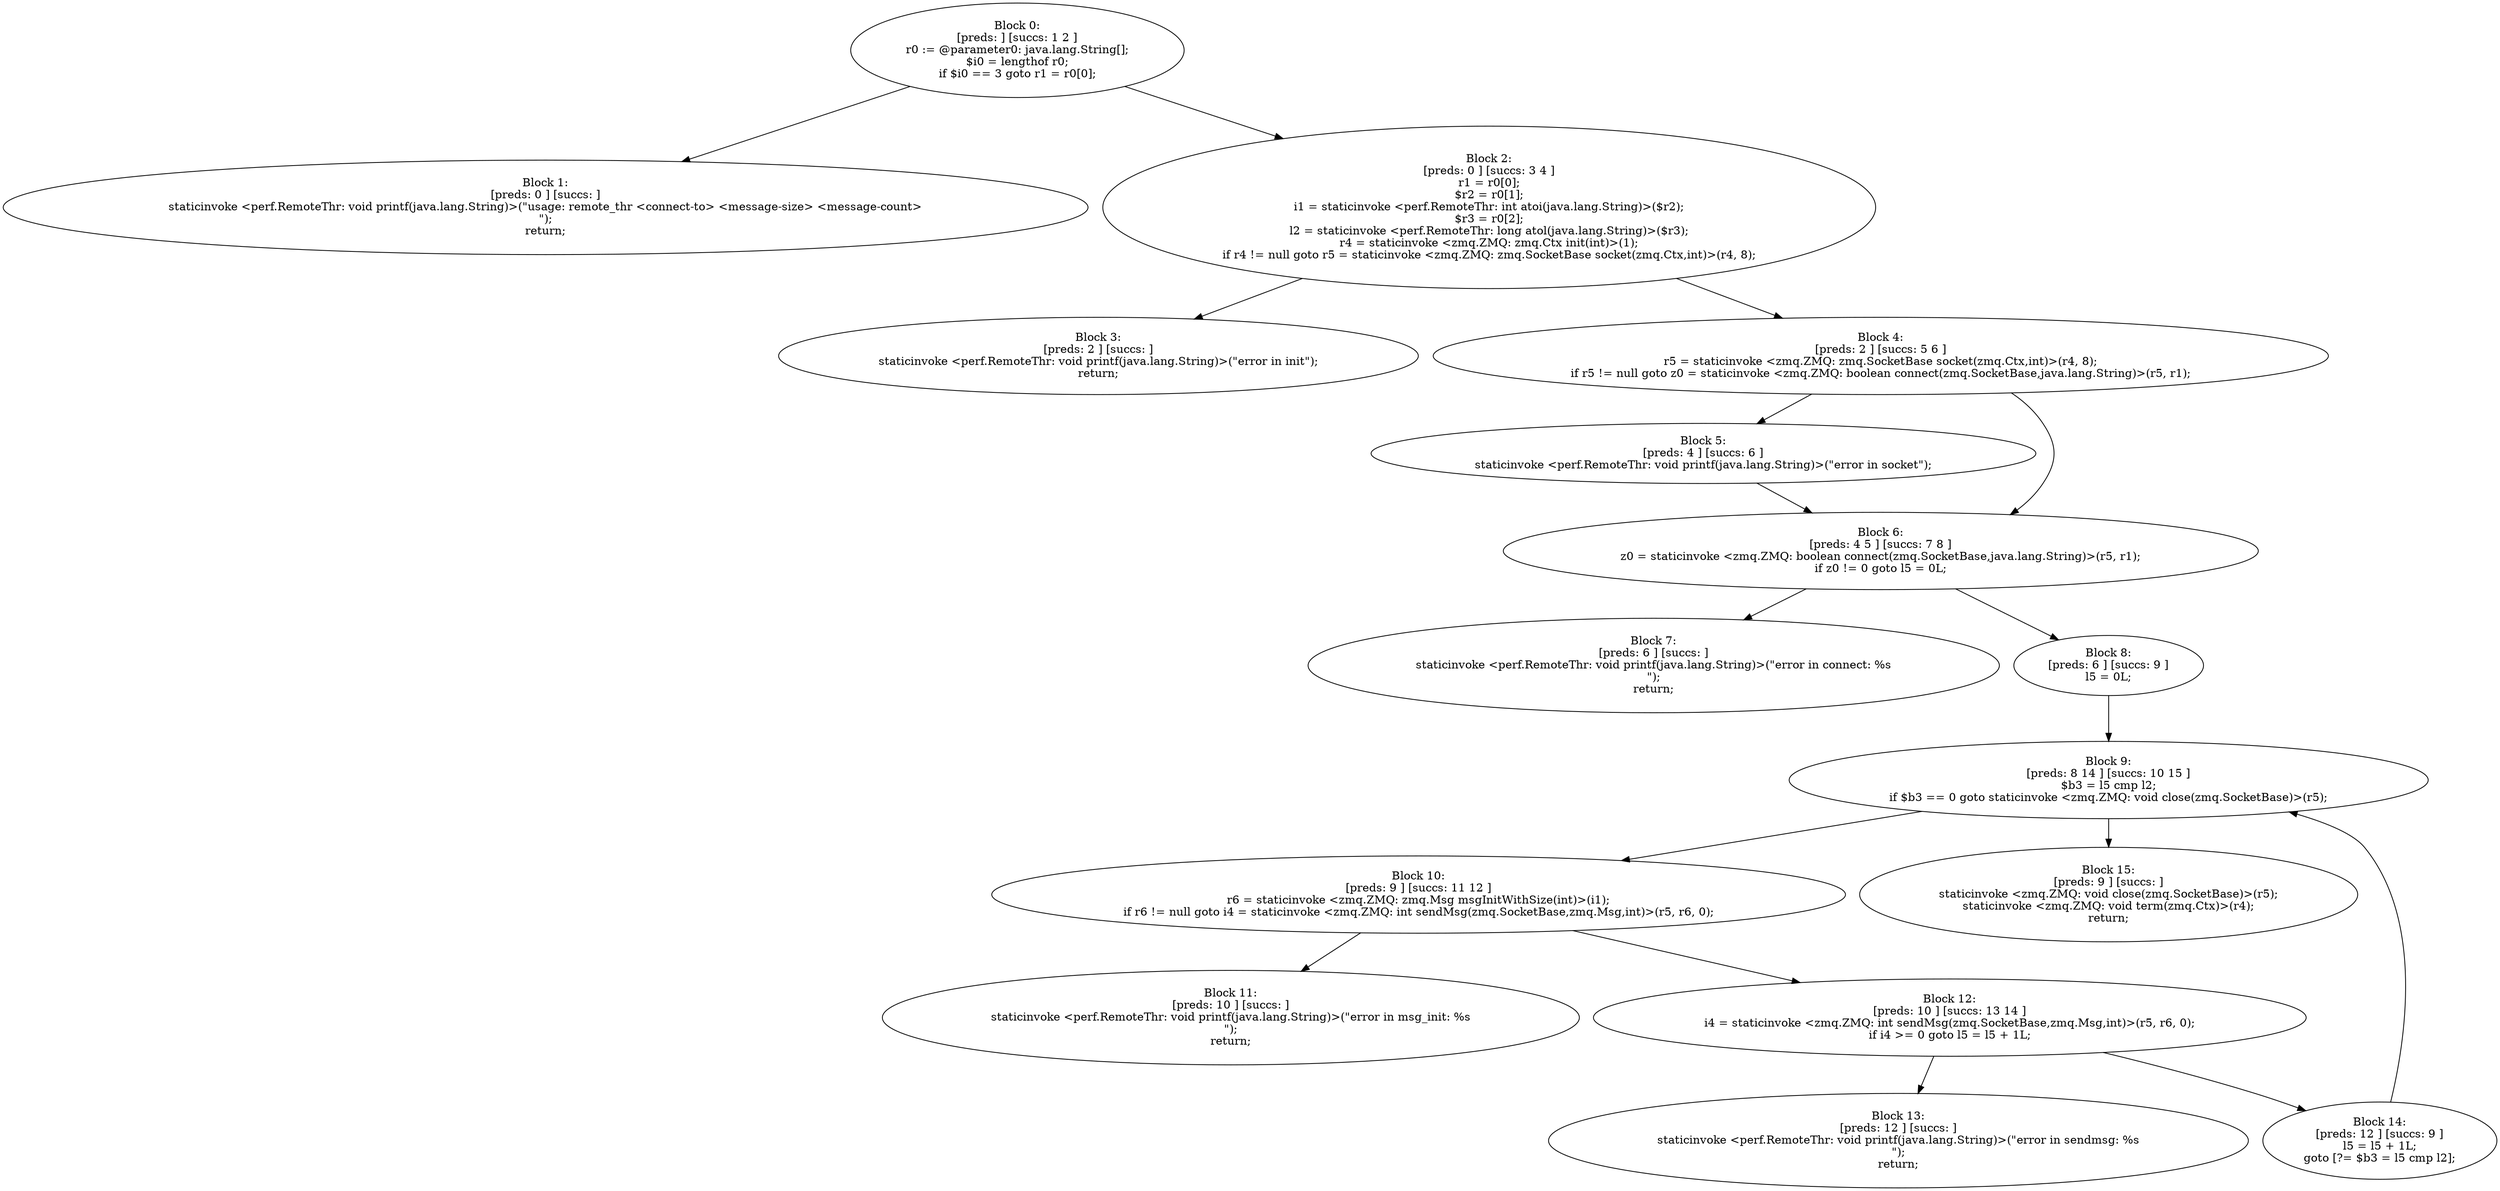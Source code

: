 digraph "unitGraph" {
    "Block 0:
[preds: ] [succs: 1 2 ]
r0 := @parameter0: java.lang.String[];
$i0 = lengthof r0;
if $i0 == 3 goto r1 = r0[0];
"
    "Block 1:
[preds: 0 ] [succs: ]
staticinvoke <perf.RemoteThr: void printf(java.lang.String)>(\"usage: remote_thr <connect-to> <message-size> <message-count>\n\");
return;
"
    "Block 2:
[preds: 0 ] [succs: 3 4 ]
r1 = r0[0];
$r2 = r0[1];
i1 = staticinvoke <perf.RemoteThr: int atoi(java.lang.String)>($r2);
$r3 = r0[2];
l2 = staticinvoke <perf.RemoteThr: long atol(java.lang.String)>($r3);
r4 = staticinvoke <zmq.ZMQ: zmq.Ctx init(int)>(1);
if r4 != null goto r5 = staticinvoke <zmq.ZMQ: zmq.SocketBase socket(zmq.Ctx,int)>(r4, 8);
"
    "Block 3:
[preds: 2 ] [succs: ]
staticinvoke <perf.RemoteThr: void printf(java.lang.String)>(\"error in init\");
return;
"
    "Block 4:
[preds: 2 ] [succs: 5 6 ]
r5 = staticinvoke <zmq.ZMQ: zmq.SocketBase socket(zmq.Ctx,int)>(r4, 8);
if r5 != null goto z0 = staticinvoke <zmq.ZMQ: boolean connect(zmq.SocketBase,java.lang.String)>(r5, r1);
"
    "Block 5:
[preds: 4 ] [succs: 6 ]
staticinvoke <perf.RemoteThr: void printf(java.lang.String)>(\"error in socket\");
"
    "Block 6:
[preds: 4 5 ] [succs: 7 8 ]
z0 = staticinvoke <zmq.ZMQ: boolean connect(zmq.SocketBase,java.lang.String)>(r5, r1);
if z0 != 0 goto l5 = 0L;
"
    "Block 7:
[preds: 6 ] [succs: ]
staticinvoke <perf.RemoteThr: void printf(java.lang.String)>(\"error in connect: %s\n\");
return;
"
    "Block 8:
[preds: 6 ] [succs: 9 ]
l5 = 0L;
"
    "Block 9:
[preds: 8 14 ] [succs: 10 15 ]
$b3 = l5 cmp l2;
if $b3 == 0 goto staticinvoke <zmq.ZMQ: void close(zmq.SocketBase)>(r5);
"
    "Block 10:
[preds: 9 ] [succs: 11 12 ]
r6 = staticinvoke <zmq.ZMQ: zmq.Msg msgInitWithSize(int)>(i1);
if r6 != null goto i4 = staticinvoke <zmq.ZMQ: int sendMsg(zmq.SocketBase,zmq.Msg,int)>(r5, r6, 0);
"
    "Block 11:
[preds: 10 ] [succs: ]
staticinvoke <perf.RemoteThr: void printf(java.lang.String)>(\"error in msg_init: %s\n\");
return;
"
    "Block 12:
[preds: 10 ] [succs: 13 14 ]
i4 = staticinvoke <zmq.ZMQ: int sendMsg(zmq.SocketBase,zmq.Msg,int)>(r5, r6, 0);
if i4 >= 0 goto l5 = l5 + 1L;
"
    "Block 13:
[preds: 12 ] [succs: ]
staticinvoke <perf.RemoteThr: void printf(java.lang.String)>(\"error in sendmsg: %s\n\");
return;
"
    "Block 14:
[preds: 12 ] [succs: 9 ]
l5 = l5 + 1L;
goto [?= $b3 = l5 cmp l2];
"
    "Block 15:
[preds: 9 ] [succs: ]
staticinvoke <zmq.ZMQ: void close(zmq.SocketBase)>(r5);
staticinvoke <zmq.ZMQ: void term(zmq.Ctx)>(r4);
return;
"
    "Block 0:
[preds: ] [succs: 1 2 ]
r0 := @parameter0: java.lang.String[];
$i0 = lengthof r0;
if $i0 == 3 goto r1 = r0[0];
"->"Block 1:
[preds: 0 ] [succs: ]
staticinvoke <perf.RemoteThr: void printf(java.lang.String)>(\"usage: remote_thr <connect-to> <message-size> <message-count>\n\");
return;
";
    "Block 0:
[preds: ] [succs: 1 2 ]
r0 := @parameter0: java.lang.String[];
$i0 = lengthof r0;
if $i0 == 3 goto r1 = r0[0];
"->"Block 2:
[preds: 0 ] [succs: 3 4 ]
r1 = r0[0];
$r2 = r0[1];
i1 = staticinvoke <perf.RemoteThr: int atoi(java.lang.String)>($r2);
$r3 = r0[2];
l2 = staticinvoke <perf.RemoteThr: long atol(java.lang.String)>($r3);
r4 = staticinvoke <zmq.ZMQ: zmq.Ctx init(int)>(1);
if r4 != null goto r5 = staticinvoke <zmq.ZMQ: zmq.SocketBase socket(zmq.Ctx,int)>(r4, 8);
";
    "Block 2:
[preds: 0 ] [succs: 3 4 ]
r1 = r0[0];
$r2 = r0[1];
i1 = staticinvoke <perf.RemoteThr: int atoi(java.lang.String)>($r2);
$r3 = r0[2];
l2 = staticinvoke <perf.RemoteThr: long atol(java.lang.String)>($r3);
r4 = staticinvoke <zmq.ZMQ: zmq.Ctx init(int)>(1);
if r4 != null goto r5 = staticinvoke <zmq.ZMQ: zmq.SocketBase socket(zmq.Ctx,int)>(r4, 8);
"->"Block 3:
[preds: 2 ] [succs: ]
staticinvoke <perf.RemoteThr: void printf(java.lang.String)>(\"error in init\");
return;
";
    "Block 2:
[preds: 0 ] [succs: 3 4 ]
r1 = r0[0];
$r2 = r0[1];
i1 = staticinvoke <perf.RemoteThr: int atoi(java.lang.String)>($r2);
$r3 = r0[2];
l2 = staticinvoke <perf.RemoteThr: long atol(java.lang.String)>($r3);
r4 = staticinvoke <zmq.ZMQ: zmq.Ctx init(int)>(1);
if r4 != null goto r5 = staticinvoke <zmq.ZMQ: zmq.SocketBase socket(zmq.Ctx,int)>(r4, 8);
"->"Block 4:
[preds: 2 ] [succs: 5 6 ]
r5 = staticinvoke <zmq.ZMQ: zmq.SocketBase socket(zmq.Ctx,int)>(r4, 8);
if r5 != null goto z0 = staticinvoke <zmq.ZMQ: boolean connect(zmq.SocketBase,java.lang.String)>(r5, r1);
";
    "Block 4:
[preds: 2 ] [succs: 5 6 ]
r5 = staticinvoke <zmq.ZMQ: zmq.SocketBase socket(zmq.Ctx,int)>(r4, 8);
if r5 != null goto z0 = staticinvoke <zmq.ZMQ: boolean connect(zmq.SocketBase,java.lang.String)>(r5, r1);
"->"Block 5:
[preds: 4 ] [succs: 6 ]
staticinvoke <perf.RemoteThr: void printf(java.lang.String)>(\"error in socket\");
";
    "Block 4:
[preds: 2 ] [succs: 5 6 ]
r5 = staticinvoke <zmq.ZMQ: zmq.SocketBase socket(zmq.Ctx,int)>(r4, 8);
if r5 != null goto z0 = staticinvoke <zmq.ZMQ: boolean connect(zmq.SocketBase,java.lang.String)>(r5, r1);
"->"Block 6:
[preds: 4 5 ] [succs: 7 8 ]
z0 = staticinvoke <zmq.ZMQ: boolean connect(zmq.SocketBase,java.lang.String)>(r5, r1);
if z0 != 0 goto l5 = 0L;
";
    "Block 5:
[preds: 4 ] [succs: 6 ]
staticinvoke <perf.RemoteThr: void printf(java.lang.String)>(\"error in socket\");
"->"Block 6:
[preds: 4 5 ] [succs: 7 8 ]
z0 = staticinvoke <zmq.ZMQ: boolean connect(zmq.SocketBase,java.lang.String)>(r5, r1);
if z0 != 0 goto l5 = 0L;
";
    "Block 6:
[preds: 4 5 ] [succs: 7 8 ]
z0 = staticinvoke <zmq.ZMQ: boolean connect(zmq.SocketBase,java.lang.String)>(r5, r1);
if z0 != 0 goto l5 = 0L;
"->"Block 7:
[preds: 6 ] [succs: ]
staticinvoke <perf.RemoteThr: void printf(java.lang.String)>(\"error in connect: %s\n\");
return;
";
    "Block 6:
[preds: 4 5 ] [succs: 7 8 ]
z0 = staticinvoke <zmq.ZMQ: boolean connect(zmq.SocketBase,java.lang.String)>(r5, r1);
if z0 != 0 goto l5 = 0L;
"->"Block 8:
[preds: 6 ] [succs: 9 ]
l5 = 0L;
";
    "Block 8:
[preds: 6 ] [succs: 9 ]
l5 = 0L;
"->"Block 9:
[preds: 8 14 ] [succs: 10 15 ]
$b3 = l5 cmp l2;
if $b3 == 0 goto staticinvoke <zmq.ZMQ: void close(zmq.SocketBase)>(r5);
";
    "Block 9:
[preds: 8 14 ] [succs: 10 15 ]
$b3 = l5 cmp l2;
if $b3 == 0 goto staticinvoke <zmq.ZMQ: void close(zmq.SocketBase)>(r5);
"->"Block 10:
[preds: 9 ] [succs: 11 12 ]
r6 = staticinvoke <zmq.ZMQ: zmq.Msg msgInitWithSize(int)>(i1);
if r6 != null goto i4 = staticinvoke <zmq.ZMQ: int sendMsg(zmq.SocketBase,zmq.Msg,int)>(r5, r6, 0);
";
    "Block 9:
[preds: 8 14 ] [succs: 10 15 ]
$b3 = l5 cmp l2;
if $b3 == 0 goto staticinvoke <zmq.ZMQ: void close(zmq.SocketBase)>(r5);
"->"Block 15:
[preds: 9 ] [succs: ]
staticinvoke <zmq.ZMQ: void close(zmq.SocketBase)>(r5);
staticinvoke <zmq.ZMQ: void term(zmq.Ctx)>(r4);
return;
";
    "Block 10:
[preds: 9 ] [succs: 11 12 ]
r6 = staticinvoke <zmq.ZMQ: zmq.Msg msgInitWithSize(int)>(i1);
if r6 != null goto i4 = staticinvoke <zmq.ZMQ: int sendMsg(zmq.SocketBase,zmq.Msg,int)>(r5, r6, 0);
"->"Block 11:
[preds: 10 ] [succs: ]
staticinvoke <perf.RemoteThr: void printf(java.lang.String)>(\"error in msg_init: %s\n\");
return;
";
    "Block 10:
[preds: 9 ] [succs: 11 12 ]
r6 = staticinvoke <zmq.ZMQ: zmq.Msg msgInitWithSize(int)>(i1);
if r6 != null goto i4 = staticinvoke <zmq.ZMQ: int sendMsg(zmq.SocketBase,zmq.Msg,int)>(r5, r6, 0);
"->"Block 12:
[preds: 10 ] [succs: 13 14 ]
i4 = staticinvoke <zmq.ZMQ: int sendMsg(zmq.SocketBase,zmq.Msg,int)>(r5, r6, 0);
if i4 >= 0 goto l5 = l5 + 1L;
";
    "Block 12:
[preds: 10 ] [succs: 13 14 ]
i4 = staticinvoke <zmq.ZMQ: int sendMsg(zmq.SocketBase,zmq.Msg,int)>(r5, r6, 0);
if i4 >= 0 goto l5 = l5 + 1L;
"->"Block 13:
[preds: 12 ] [succs: ]
staticinvoke <perf.RemoteThr: void printf(java.lang.String)>(\"error in sendmsg: %s\n\");
return;
";
    "Block 12:
[preds: 10 ] [succs: 13 14 ]
i4 = staticinvoke <zmq.ZMQ: int sendMsg(zmq.SocketBase,zmq.Msg,int)>(r5, r6, 0);
if i4 >= 0 goto l5 = l5 + 1L;
"->"Block 14:
[preds: 12 ] [succs: 9 ]
l5 = l5 + 1L;
goto [?= $b3 = l5 cmp l2];
";
    "Block 14:
[preds: 12 ] [succs: 9 ]
l5 = l5 + 1L;
goto [?= $b3 = l5 cmp l2];
"->"Block 9:
[preds: 8 14 ] [succs: 10 15 ]
$b3 = l5 cmp l2;
if $b3 == 0 goto staticinvoke <zmq.ZMQ: void close(zmq.SocketBase)>(r5);
";
}
